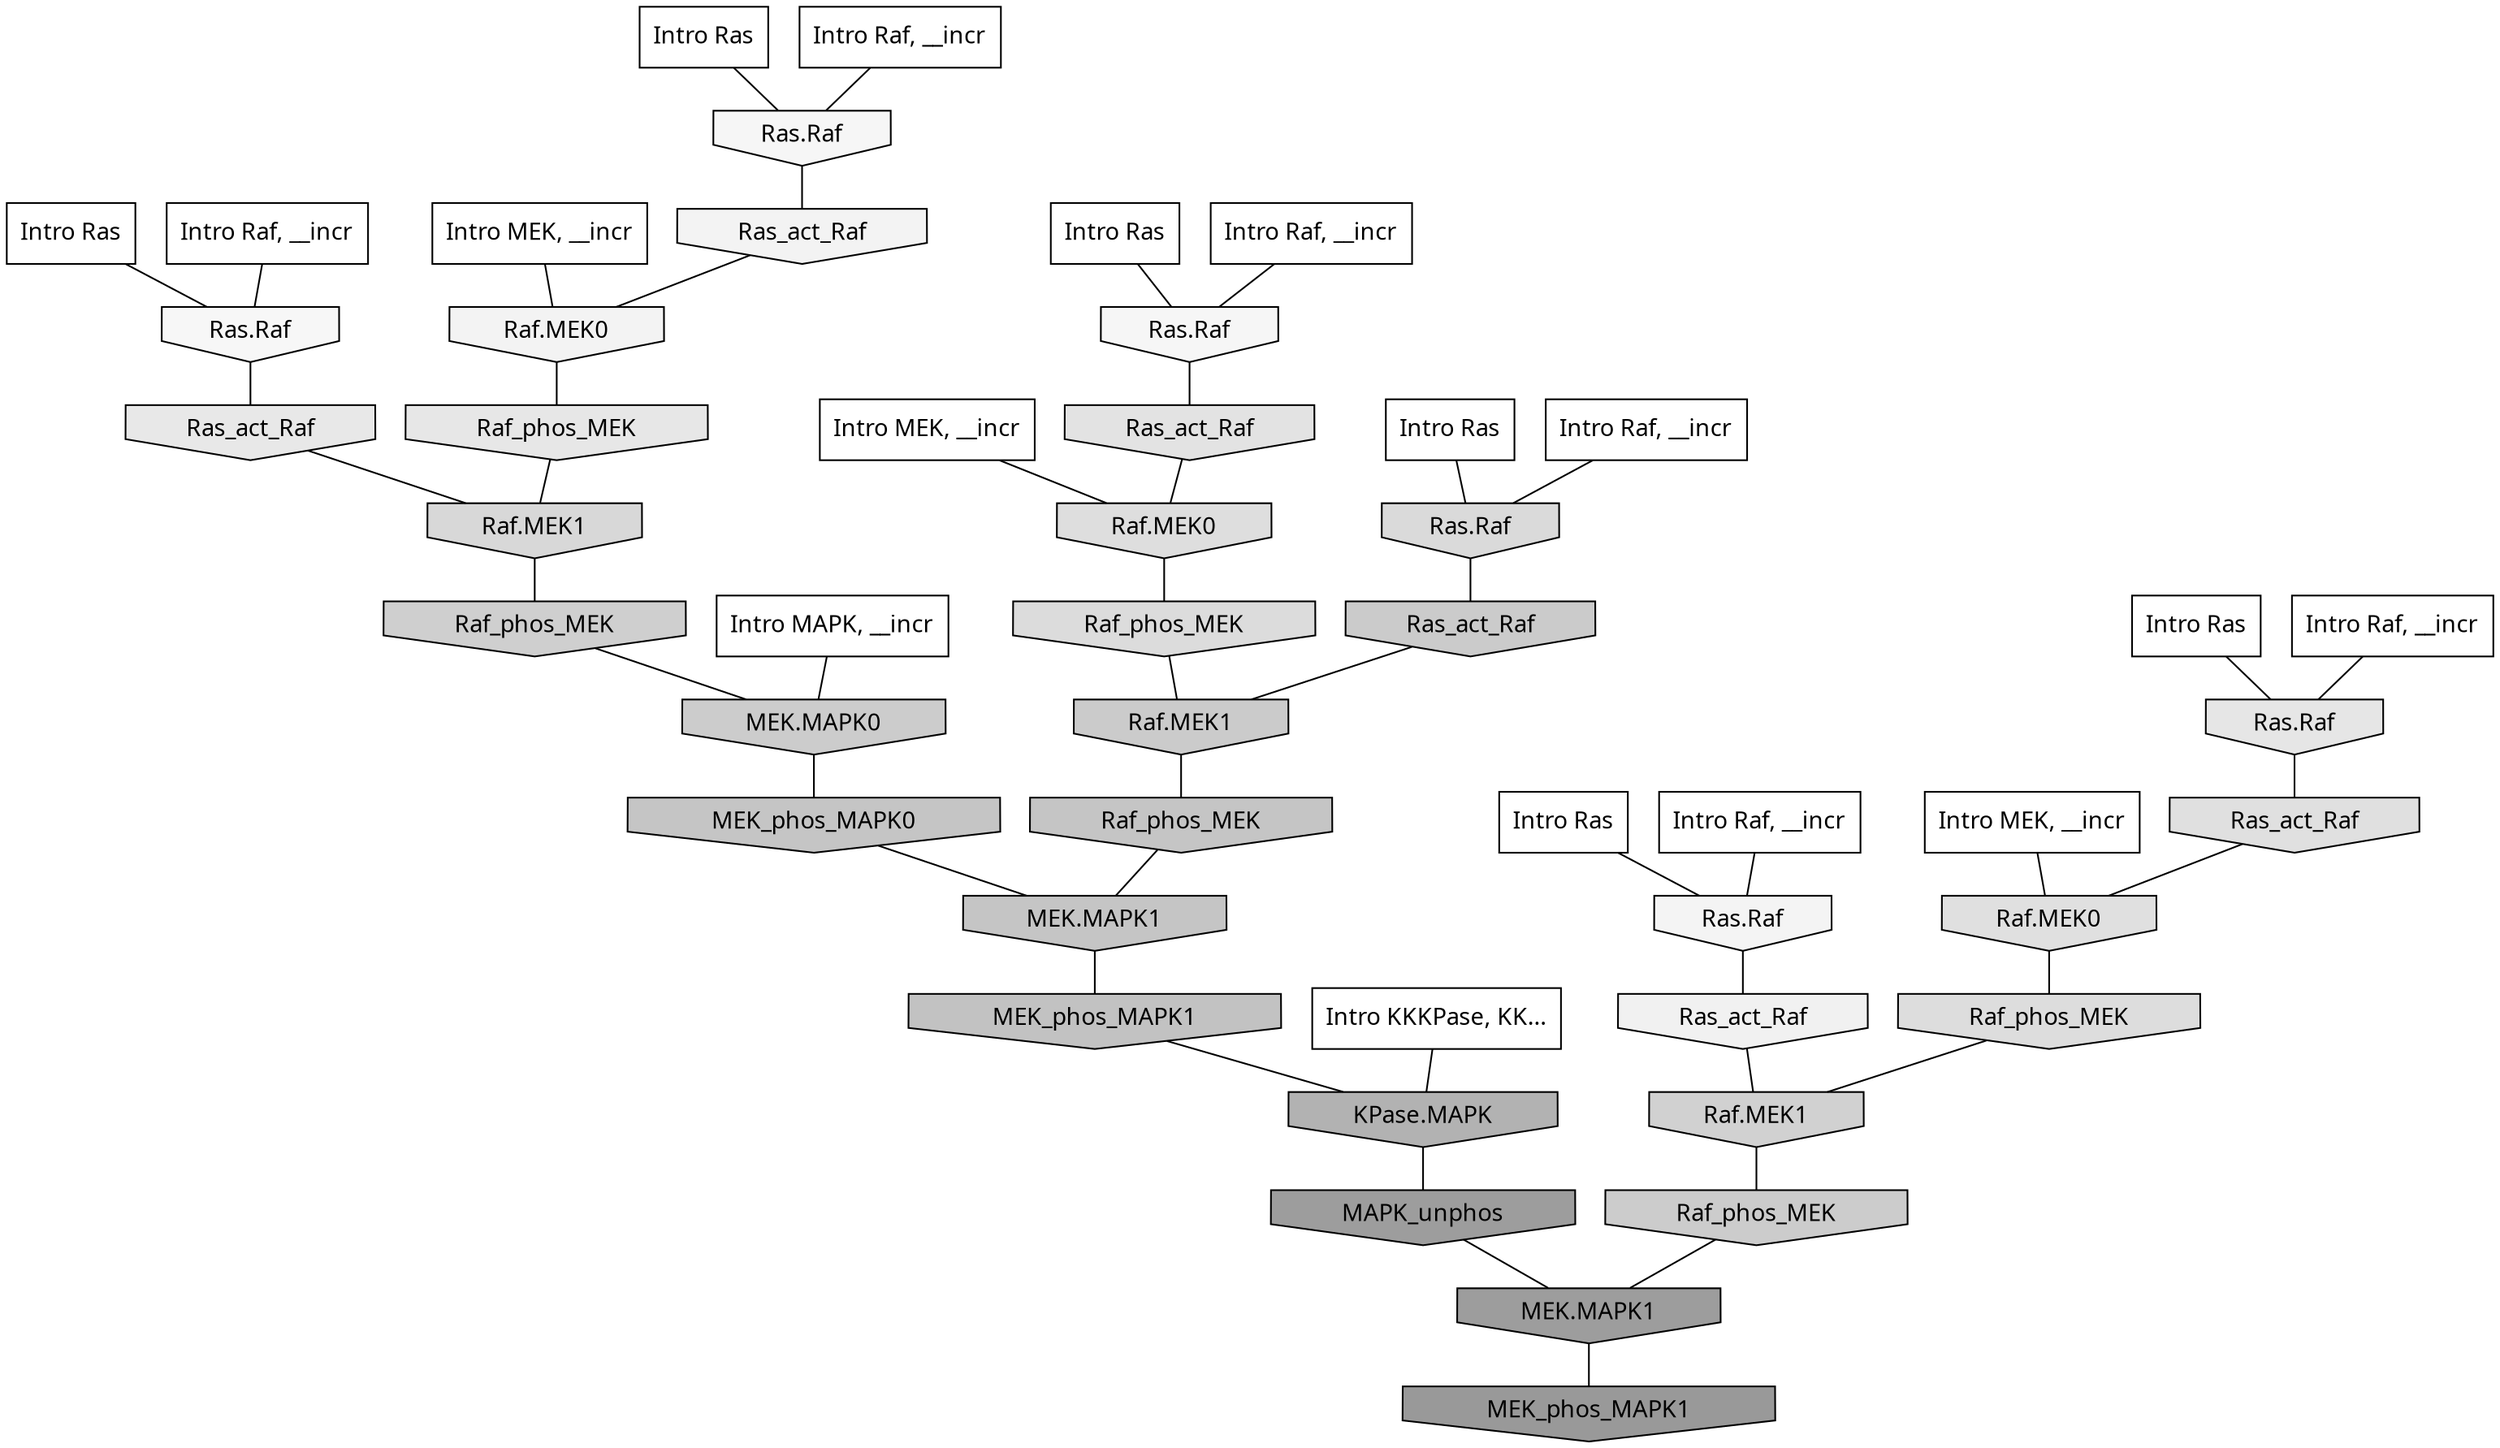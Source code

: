 digraph G{
  rankdir="TB";
  ranksep=0.30;
  node [fontname="CMU Serif"];
  edge [fontname="CMU Serif"];
  
  25 [label="Intro Ras", shape=rectangle, style=filled, fillcolor="0.000 0.000 1.000"]
  
  55 [label="Intro Ras", shape=rectangle, style=filled, fillcolor="0.000 0.000 1.000"]
  
  64 [label="Intro Ras", shape=rectangle, style=filled, fillcolor="0.000 0.000 1.000"]
  
  79 [label="Intro Ras", shape=rectangle, style=filled, fillcolor="0.000 0.000 1.000"]
  
  92 [label="Intro Ras", shape=rectangle, style=filled, fillcolor="0.000 0.000 1.000"]
  
  93 [label="Intro Ras", shape=rectangle, style=filled, fillcolor="0.000 0.000 1.000"]
  
  137 [label="Intro Raf, __incr", shape=rectangle, style=filled, fillcolor="0.000 0.000 1.000"]
  
  145 [label="Intro Raf, __incr", shape=rectangle, style=filled, fillcolor="0.000 0.000 1.000"]
  
  226 [label="Intro Raf, __incr", shape=rectangle, style=filled, fillcolor="0.000 0.000 1.000"]
  
  772 [label="Intro Raf, __incr", shape=rectangle, style=filled, fillcolor="0.000 0.000 1.000"]
  
  896 [label="Intro Raf, __incr", shape=rectangle, style=filled, fillcolor="0.000 0.000 1.000"]
  
  971 [label="Intro Raf, __incr", shape=rectangle, style=filled, fillcolor="0.000 0.000 1.000"]
  
  1243 [label="Intro MEK, __incr", shape=rectangle, style=filled, fillcolor="0.000 0.000 1.000"]
  
  1348 [label="Intro MEK, __incr", shape=rectangle, style=filled, fillcolor="0.000 0.000 1.000"]
  
  1680 [label="Intro MEK, __incr", shape=rectangle, style=filled, fillcolor="0.000 0.000 1.000"]
  
  2724 [label="Intro MAPK, __incr", shape=rectangle, style=filled, fillcolor="0.000 0.000 1.000"]
  
  3190 [label="Intro KKKPase, KK...", shape=rectangle, style=filled, fillcolor="0.000 0.000 1.000"]
  
  3745 [label="Ras.Raf", shape=invhouse, style=filled, fillcolor="0.000 0.000 0.966"]
  
  3807 [label="Ras.Raf", shape=invhouse, style=filled, fillcolor="0.000 0.000 0.963"]
  
  3830 [label="Ras.Raf", shape=invhouse, style=filled, fillcolor="0.000 0.000 0.962"]
  
  4032 [label="Ras.Raf", shape=invhouse, style=filled, fillcolor="0.000 0.000 0.955"]
  
  4072 [label="Ras_act_Raf", shape=invhouse, style=filled, fillcolor="0.000 0.000 0.953"]
  
  4075 [label="Raf.MEK0", shape=invhouse, style=filled, fillcolor="0.000 0.000 0.953"]
  
  4285 [label="Ras_act_Raf", shape=invhouse, style=filled, fillcolor="0.000 0.000 0.945"]
  
  5290 [label="Ras_act_Raf", shape=invhouse, style=filled, fillcolor="0.000 0.000 0.907"]
  
  5426 [label="Raf_phos_MEK", shape=invhouse, style=filled, fillcolor="0.000 0.000 0.904"]
  
  5540 [label="Ras.Raf", shape=invhouse, style=filled, fillcolor="0.000 0.000 0.899"]
  
  5829 [label="Ras_act_Raf", shape=invhouse, style=filled, fillcolor="0.000 0.000 0.890"]
  
  6234 [label="Ras_act_Raf", shape=invhouse, style=filled, fillcolor="0.000 0.000 0.877"]
  
  6236 [label="Raf.MEK0", shape=invhouse, style=filled, fillcolor="0.000 0.000 0.877"]
  
  6488 [label="Raf.MEK0", shape=invhouse, style=filled, fillcolor="0.000 0.000 0.871"]
  
  6761 [label="Raf_phos_MEK", shape=invhouse, style=filled, fillcolor="0.000 0.000 0.865"]
  
  6865 [label="Raf_phos_MEK", shape=invhouse, style=filled, fillcolor="0.000 0.000 0.863"]
  
  7226 [label="Ras.Raf", shape=invhouse, style=filled, fillcolor="0.000 0.000 0.855"]
  
  7857 [label="Raf.MEK1", shape=invhouse, style=filled, fillcolor="0.000 0.000 0.844"]
  
  9418 [label="Raf.MEK1", shape=invhouse, style=filled, fillcolor="0.000 0.000 0.817"]
  
  9884 [label="Raf_phos_MEK", shape=invhouse, style=filled, fillcolor="0.000 0.000 0.812"]
  
  10782 [label="MEK.MAPK0", shape=invhouse, style=filled, fillcolor="0.000 0.000 0.800"]
  
  11070 [label="Raf_phos_MEK", shape=invhouse, style=filled, fillcolor="0.000 0.000 0.797"]
  
  11392 [label="Ras_act_Raf", shape=invhouse, style=filled, fillcolor="0.000 0.000 0.793"]
  
  11402 [label="Raf.MEK1", shape=invhouse, style=filled, fillcolor="0.000 0.000 0.793"]
  
  13554 [label="MEK_phos_MAPK0", shape=invhouse, style=filled, fillcolor="0.000 0.000 0.772"]
  
  13681 [label="Raf_phos_MEK", shape=invhouse, style=filled, fillcolor="0.000 0.000 0.771"]
  
  13687 [label="MEK.MAPK1", shape=invhouse, style=filled, fillcolor="0.000 0.000 0.771"]
  
  15134 [label="MEK_phos_MAPK1", shape=invhouse, style=filled, fillcolor="0.000 0.000 0.759"]
  
  18769 [label="KPase.MAPK", shape=invhouse, style=filled, fillcolor="0.000 0.000 0.696"]
  
  21217 [label="MAPK_unphos", shape=invhouse, style=filled, fillcolor="0.000 0.000 0.615"]
  
  21218 [label="MEK.MAPK1", shape=invhouse, style=filled, fillcolor="0.000 0.000 0.615"]
  
  21571 [label="MEK_phos_MAPK1", shape=invhouse, style=filled, fillcolor="0.000 0.000 0.600"]
  
  
  21218 -> 21571 [dir=none, color="0.000 0.000 0.000"] 
  21217 -> 21218 [dir=none, color="0.000 0.000 0.000"] 
  18769 -> 21217 [dir=none, color="0.000 0.000 0.000"] 
  15134 -> 18769 [dir=none, color="0.000 0.000 0.000"] 
  13687 -> 15134 [dir=none, color="0.000 0.000 0.000"] 
  13681 -> 13687 [dir=none, color="0.000 0.000 0.000"] 
  13554 -> 13687 [dir=none, color="0.000 0.000 0.000"] 
  11402 -> 13681 [dir=none, color="0.000 0.000 0.000"] 
  11392 -> 11402 [dir=none, color="0.000 0.000 0.000"] 
  11070 -> 21218 [dir=none, color="0.000 0.000 0.000"] 
  10782 -> 13554 [dir=none, color="0.000 0.000 0.000"] 
  9884 -> 10782 [dir=none, color="0.000 0.000 0.000"] 
  9418 -> 11070 [dir=none, color="0.000 0.000 0.000"] 
  7857 -> 9884 [dir=none, color="0.000 0.000 0.000"] 
  7226 -> 11392 [dir=none, color="0.000 0.000 0.000"] 
  6865 -> 11402 [dir=none, color="0.000 0.000 0.000"] 
  6761 -> 9418 [dir=none, color="0.000 0.000 0.000"] 
  6488 -> 6865 [dir=none, color="0.000 0.000 0.000"] 
  6236 -> 6761 [dir=none, color="0.000 0.000 0.000"] 
  6234 -> 6236 [dir=none, color="0.000 0.000 0.000"] 
  5829 -> 6488 [dir=none, color="0.000 0.000 0.000"] 
  5540 -> 6234 [dir=none, color="0.000 0.000 0.000"] 
  5426 -> 7857 [dir=none, color="0.000 0.000 0.000"] 
  5290 -> 7857 [dir=none, color="0.000 0.000 0.000"] 
  4285 -> 9418 [dir=none, color="0.000 0.000 0.000"] 
  4075 -> 5426 [dir=none, color="0.000 0.000 0.000"] 
  4072 -> 4075 [dir=none, color="0.000 0.000 0.000"] 
  4032 -> 4285 [dir=none, color="0.000 0.000 0.000"] 
  3830 -> 5829 [dir=none, color="0.000 0.000 0.000"] 
  3807 -> 4072 [dir=none, color="0.000 0.000 0.000"] 
  3745 -> 5290 [dir=none, color="0.000 0.000 0.000"] 
  3190 -> 18769 [dir=none, color="0.000 0.000 0.000"] 
  2724 -> 10782 [dir=none, color="0.000 0.000 0.000"] 
  1680 -> 6236 [dir=none, color="0.000 0.000 0.000"] 
  1348 -> 6488 [dir=none, color="0.000 0.000 0.000"] 
  1243 -> 4075 [dir=none, color="0.000 0.000 0.000"] 
  971 -> 3830 [dir=none, color="0.000 0.000 0.000"] 
  896 -> 5540 [dir=none, color="0.000 0.000 0.000"] 
  772 -> 3807 [dir=none, color="0.000 0.000 0.000"] 
  226 -> 4032 [dir=none, color="0.000 0.000 0.000"] 
  145 -> 7226 [dir=none, color="0.000 0.000 0.000"] 
  137 -> 3745 [dir=none, color="0.000 0.000 0.000"] 
  93 -> 5540 [dir=none, color="0.000 0.000 0.000"] 
  92 -> 7226 [dir=none, color="0.000 0.000 0.000"] 
  79 -> 3830 [dir=none, color="0.000 0.000 0.000"] 
  64 -> 4032 [dir=none, color="0.000 0.000 0.000"] 
  55 -> 3807 [dir=none, color="0.000 0.000 0.000"] 
  25 -> 3745 [dir=none, color="0.000 0.000 0.000"] 
  
  }

